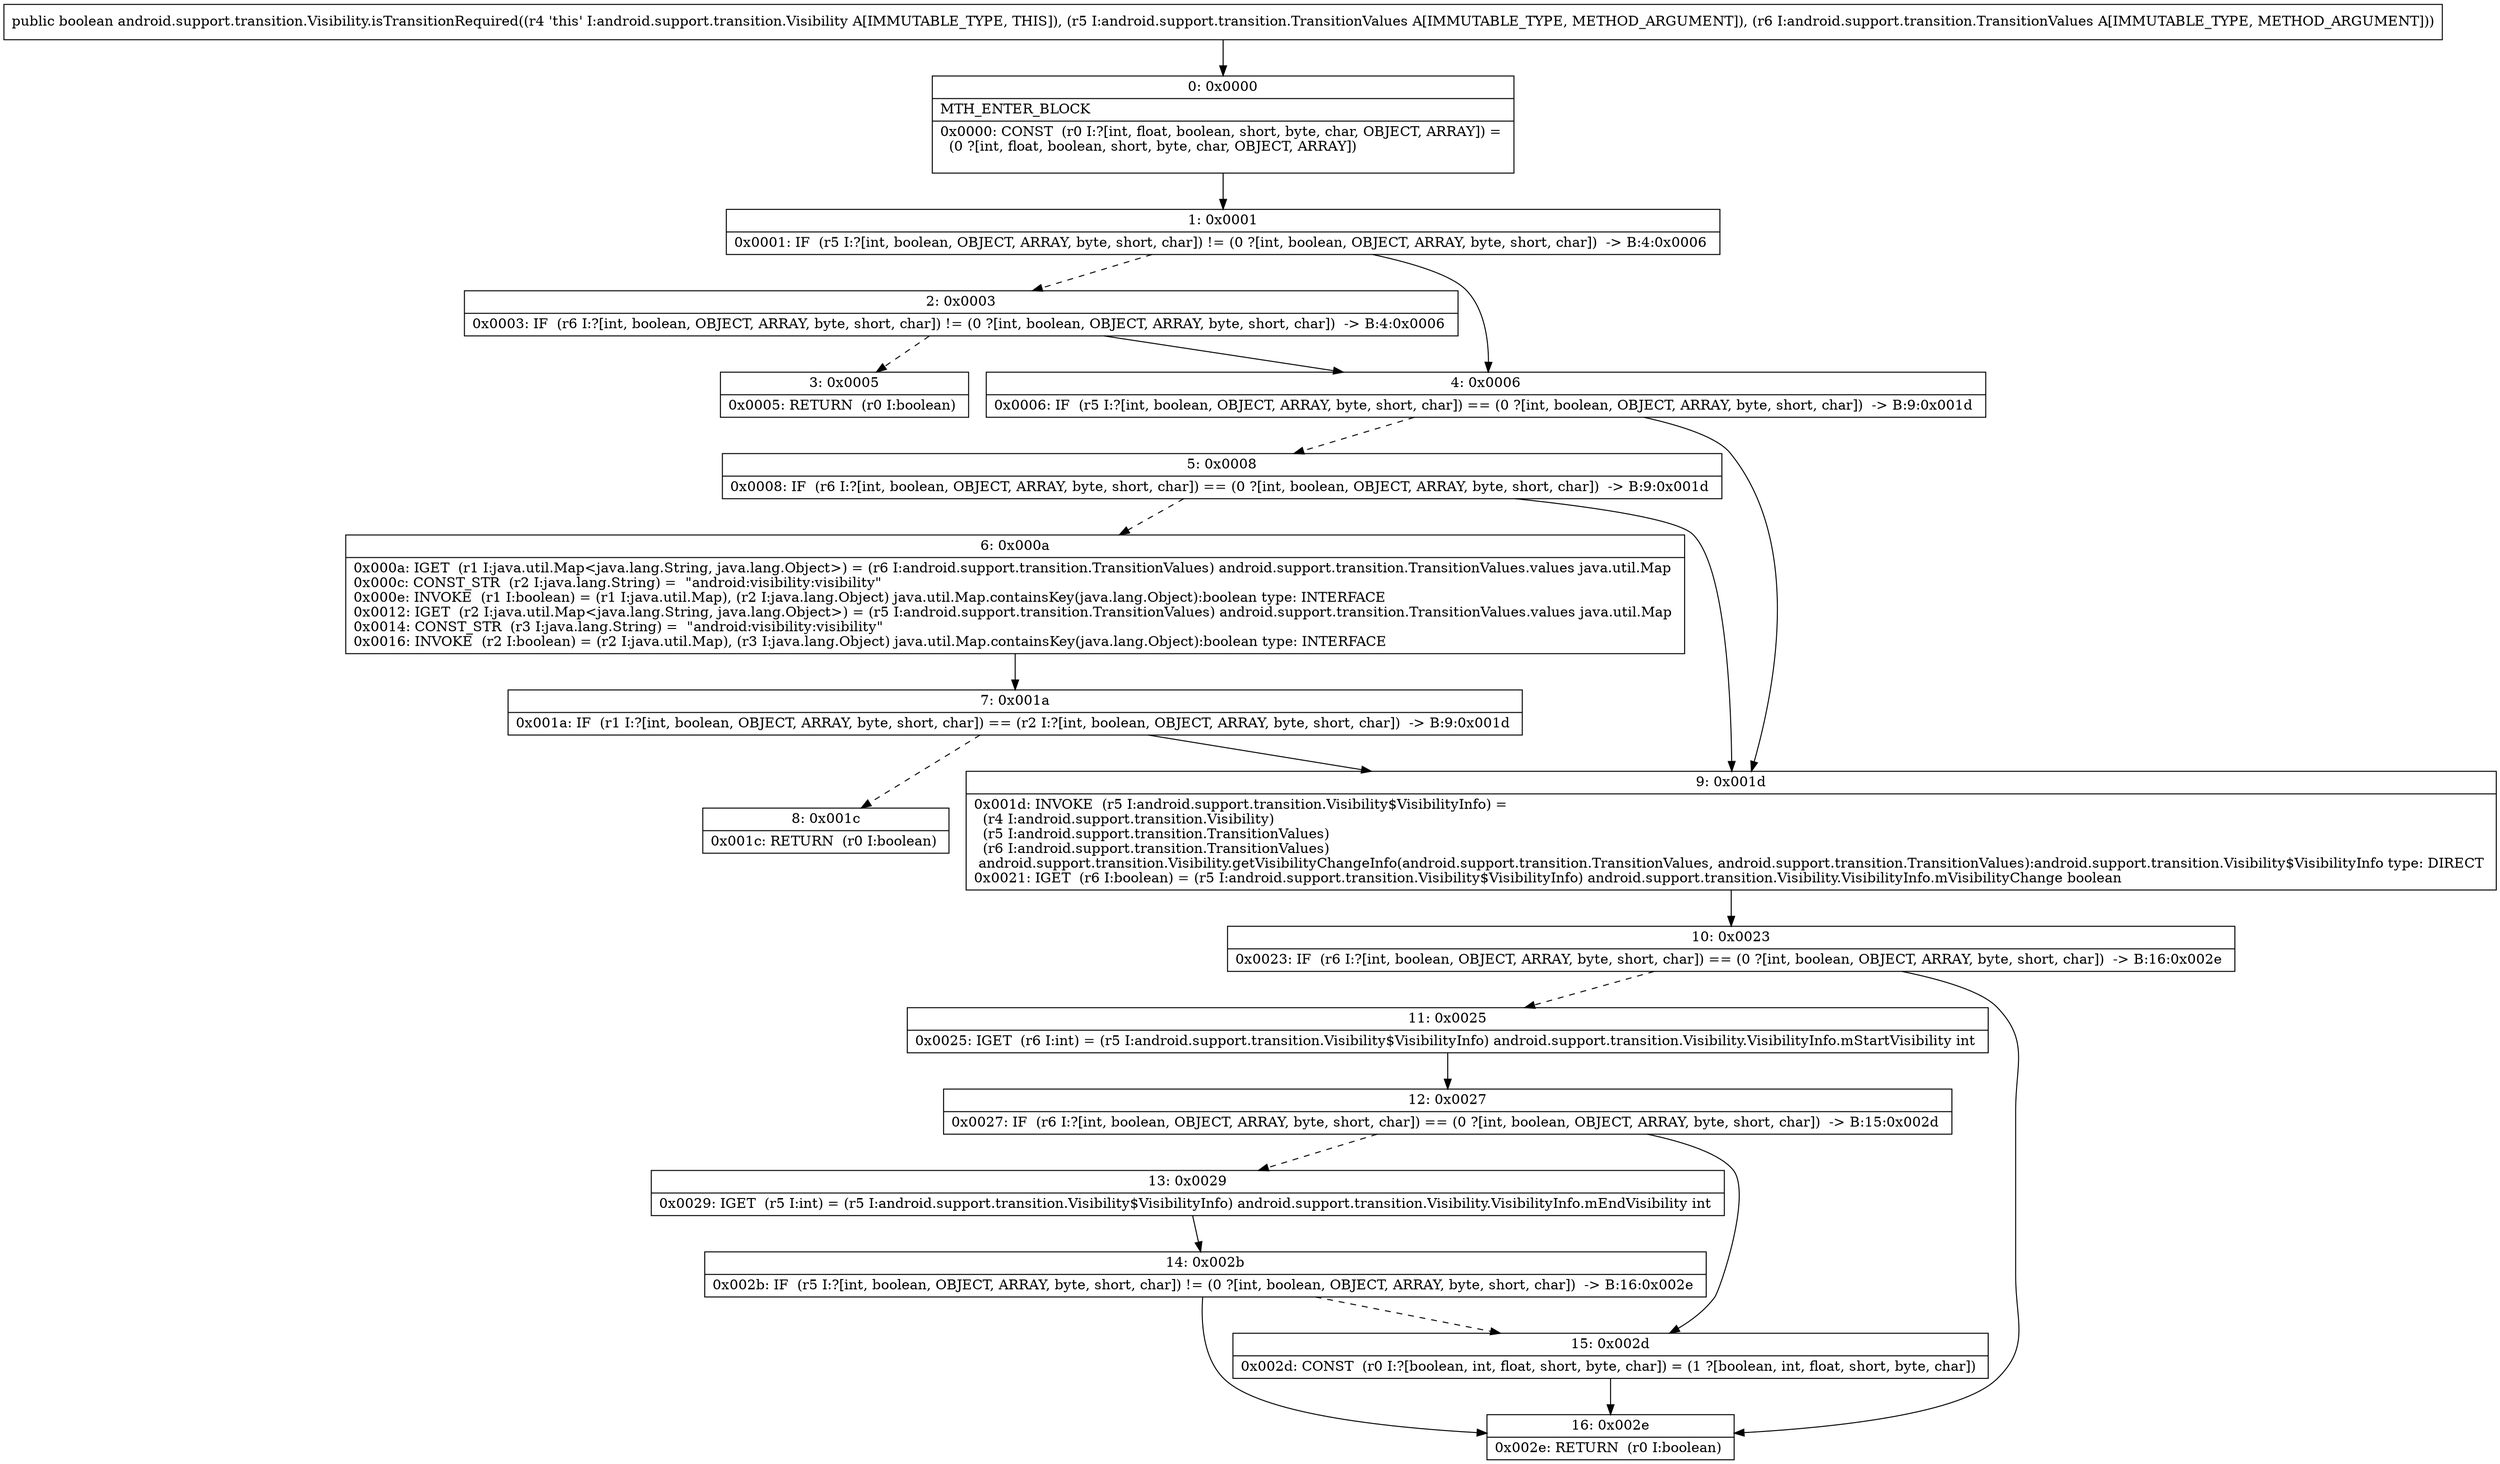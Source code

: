 digraph "CFG forandroid.support.transition.Visibility.isTransitionRequired(Landroid\/support\/transition\/TransitionValues;Landroid\/support\/transition\/TransitionValues;)Z" {
Node_0 [shape=record,label="{0\:\ 0x0000|MTH_ENTER_BLOCK\l|0x0000: CONST  (r0 I:?[int, float, boolean, short, byte, char, OBJECT, ARRAY]) = \l  (0 ?[int, float, boolean, short, byte, char, OBJECT, ARRAY])\l \l}"];
Node_1 [shape=record,label="{1\:\ 0x0001|0x0001: IF  (r5 I:?[int, boolean, OBJECT, ARRAY, byte, short, char]) != (0 ?[int, boolean, OBJECT, ARRAY, byte, short, char])  \-\> B:4:0x0006 \l}"];
Node_2 [shape=record,label="{2\:\ 0x0003|0x0003: IF  (r6 I:?[int, boolean, OBJECT, ARRAY, byte, short, char]) != (0 ?[int, boolean, OBJECT, ARRAY, byte, short, char])  \-\> B:4:0x0006 \l}"];
Node_3 [shape=record,label="{3\:\ 0x0005|0x0005: RETURN  (r0 I:boolean) \l}"];
Node_4 [shape=record,label="{4\:\ 0x0006|0x0006: IF  (r5 I:?[int, boolean, OBJECT, ARRAY, byte, short, char]) == (0 ?[int, boolean, OBJECT, ARRAY, byte, short, char])  \-\> B:9:0x001d \l}"];
Node_5 [shape=record,label="{5\:\ 0x0008|0x0008: IF  (r6 I:?[int, boolean, OBJECT, ARRAY, byte, short, char]) == (0 ?[int, boolean, OBJECT, ARRAY, byte, short, char])  \-\> B:9:0x001d \l}"];
Node_6 [shape=record,label="{6\:\ 0x000a|0x000a: IGET  (r1 I:java.util.Map\<java.lang.String, java.lang.Object\>) = (r6 I:android.support.transition.TransitionValues) android.support.transition.TransitionValues.values java.util.Map \l0x000c: CONST_STR  (r2 I:java.lang.String) =  \"android:visibility:visibility\" \l0x000e: INVOKE  (r1 I:boolean) = (r1 I:java.util.Map), (r2 I:java.lang.Object) java.util.Map.containsKey(java.lang.Object):boolean type: INTERFACE \l0x0012: IGET  (r2 I:java.util.Map\<java.lang.String, java.lang.Object\>) = (r5 I:android.support.transition.TransitionValues) android.support.transition.TransitionValues.values java.util.Map \l0x0014: CONST_STR  (r3 I:java.lang.String) =  \"android:visibility:visibility\" \l0x0016: INVOKE  (r2 I:boolean) = (r2 I:java.util.Map), (r3 I:java.lang.Object) java.util.Map.containsKey(java.lang.Object):boolean type: INTERFACE \l}"];
Node_7 [shape=record,label="{7\:\ 0x001a|0x001a: IF  (r1 I:?[int, boolean, OBJECT, ARRAY, byte, short, char]) == (r2 I:?[int, boolean, OBJECT, ARRAY, byte, short, char])  \-\> B:9:0x001d \l}"];
Node_8 [shape=record,label="{8\:\ 0x001c|0x001c: RETURN  (r0 I:boolean) \l}"];
Node_9 [shape=record,label="{9\:\ 0x001d|0x001d: INVOKE  (r5 I:android.support.transition.Visibility$VisibilityInfo) = \l  (r4 I:android.support.transition.Visibility)\l  (r5 I:android.support.transition.TransitionValues)\l  (r6 I:android.support.transition.TransitionValues)\l android.support.transition.Visibility.getVisibilityChangeInfo(android.support.transition.TransitionValues, android.support.transition.TransitionValues):android.support.transition.Visibility$VisibilityInfo type: DIRECT \l0x0021: IGET  (r6 I:boolean) = (r5 I:android.support.transition.Visibility$VisibilityInfo) android.support.transition.Visibility.VisibilityInfo.mVisibilityChange boolean \l}"];
Node_10 [shape=record,label="{10\:\ 0x0023|0x0023: IF  (r6 I:?[int, boolean, OBJECT, ARRAY, byte, short, char]) == (0 ?[int, boolean, OBJECT, ARRAY, byte, short, char])  \-\> B:16:0x002e \l}"];
Node_11 [shape=record,label="{11\:\ 0x0025|0x0025: IGET  (r6 I:int) = (r5 I:android.support.transition.Visibility$VisibilityInfo) android.support.transition.Visibility.VisibilityInfo.mStartVisibility int \l}"];
Node_12 [shape=record,label="{12\:\ 0x0027|0x0027: IF  (r6 I:?[int, boolean, OBJECT, ARRAY, byte, short, char]) == (0 ?[int, boolean, OBJECT, ARRAY, byte, short, char])  \-\> B:15:0x002d \l}"];
Node_13 [shape=record,label="{13\:\ 0x0029|0x0029: IGET  (r5 I:int) = (r5 I:android.support.transition.Visibility$VisibilityInfo) android.support.transition.Visibility.VisibilityInfo.mEndVisibility int \l}"];
Node_14 [shape=record,label="{14\:\ 0x002b|0x002b: IF  (r5 I:?[int, boolean, OBJECT, ARRAY, byte, short, char]) != (0 ?[int, boolean, OBJECT, ARRAY, byte, short, char])  \-\> B:16:0x002e \l}"];
Node_15 [shape=record,label="{15\:\ 0x002d|0x002d: CONST  (r0 I:?[boolean, int, float, short, byte, char]) = (1 ?[boolean, int, float, short, byte, char]) \l}"];
Node_16 [shape=record,label="{16\:\ 0x002e|0x002e: RETURN  (r0 I:boolean) \l}"];
MethodNode[shape=record,label="{public boolean android.support.transition.Visibility.isTransitionRequired((r4 'this' I:android.support.transition.Visibility A[IMMUTABLE_TYPE, THIS]), (r5 I:android.support.transition.TransitionValues A[IMMUTABLE_TYPE, METHOD_ARGUMENT]), (r6 I:android.support.transition.TransitionValues A[IMMUTABLE_TYPE, METHOD_ARGUMENT])) }"];
MethodNode -> Node_0;
Node_0 -> Node_1;
Node_1 -> Node_2[style=dashed];
Node_1 -> Node_4;
Node_2 -> Node_3[style=dashed];
Node_2 -> Node_4;
Node_4 -> Node_5[style=dashed];
Node_4 -> Node_9;
Node_5 -> Node_6[style=dashed];
Node_5 -> Node_9;
Node_6 -> Node_7;
Node_7 -> Node_8[style=dashed];
Node_7 -> Node_9;
Node_9 -> Node_10;
Node_10 -> Node_11[style=dashed];
Node_10 -> Node_16;
Node_11 -> Node_12;
Node_12 -> Node_13[style=dashed];
Node_12 -> Node_15;
Node_13 -> Node_14;
Node_14 -> Node_15[style=dashed];
Node_14 -> Node_16;
Node_15 -> Node_16;
}

